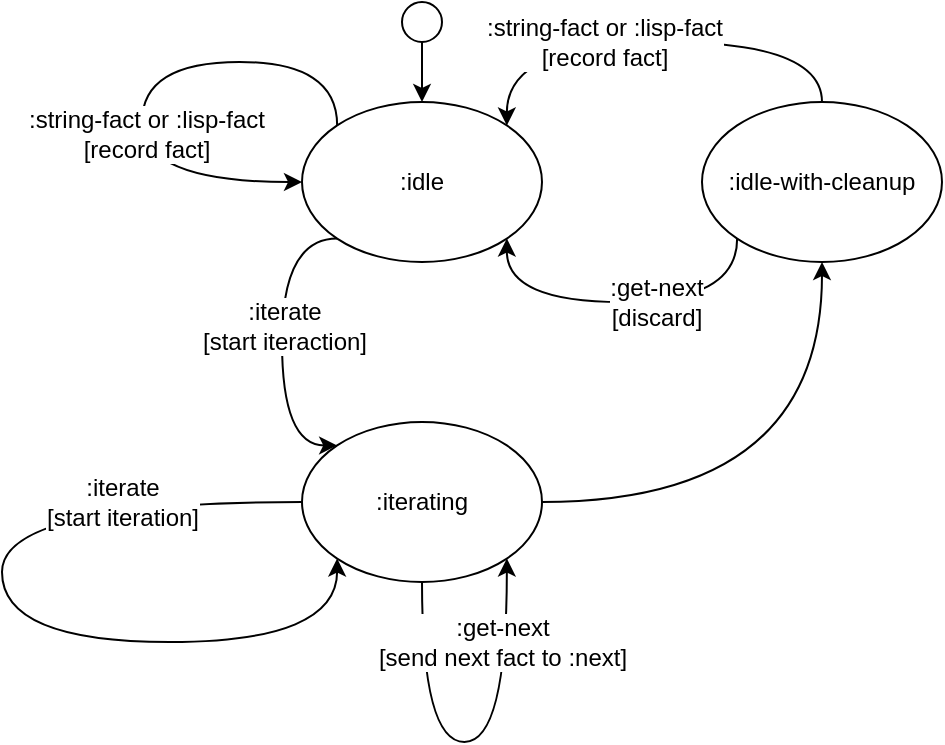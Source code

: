 <mxfile version="12.3.2" type="device" pages="1"><diagram id="jM9WiI1QJo5pal_n8znA" name="Page-1"><mxGraphModel dx="1106" dy="785" grid="1" gridSize="10" guides="1" tooltips="1" connect="1" arrows="1" fold="1" page="1" pageScale="1" pageWidth="1100" pageHeight="850" math="0" shadow="0"><root><mxCell id="0"/><mxCell id="1" parent="0"/><mxCell id="GgCRkTPqRB8wF4IBlxT6-6" style="edgeStyle=orthogonalEdgeStyle;orthogonalLoop=1;jettySize=auto;html=1;exitX=0.5;exitY=1;exitDx=0;exitDy=0;curved=1;" edge="1" parent="1" source="GgCRkTPqRB8wF4IBlxT6-1" target="GgCRkTPqRB8wF4IBlxT6-2"><mxGeometry relative="1" as="geometry"/></mxCell><mxCell id="GgCRkTPqRB8wF4IBlxT6-1" value="" style="ellipse;whiteSpace=wrap;html=1;aspect=fixed;" vertex="1" parent="1"><mxGeometry x="410" y="70" width="20" height="20" as="geometry"/></mxCell><mxCell id="GgCRkTPqRB8wF4IBlxT6-8" style="edgeStyle=orthogonalEdgeStyle;curved=1;orthogonalLoop=1;jettySize=auto;html=1;exitX=0;exitY=1;exitDx=0;exitDy=0;entryX=0;entryY=0;entryDx=0;entryDy=0;" edge="1" parent="1" source="GgCRkTPqRB8wF4IBlxT6-2" target="GgCRkTPqRB8wF4IBlxT6-3"><mxGeometry relative="1" as="geometry"><Array as="points"><mxPoint x="350" y="188"/><mxPoint x="350" y="292"/></Array></mxGeometry></mxCell><mxCell id="GgCRkTPqRB8wF4IBlxT6-11" value=":iterate&lt;br&gt;[start iteraction]" style="text;html=1;align=center;verticalAlign=middle;resizable=0;points=[];;labelBackgroundColor=#ffffff;" vertex="1" connectable="0" parent="GgCRkTPqRB8wF4IBlxT6-8"><mxGeometry x="-0.096" y="1" relative="1" as="geometry"><mxPoint as="offset"/></mxGeometry></mxCell><mxCell id="GgCRkTPqRB8wF4IBlxT6-2" value=":idle" style="ellipse;whiteSpace=wrap;html=1;" vertex="1" parent="1"><mxGeometry x="360" y="120" width="120" height="80" as="geometry"/></mxCell><mxCell id="GgCRkTPqRB8wF4IBlxT6-16" style="edgeStyle=orthogonalEdgeStyle;curved=1;orthogonalLoop=1;jettySize=auto;html=1;exitX=1;exitY=0.5;exitDx=0;exitDy=0;entryX=0.5;entryY=1;entryDx=0;entryDy=0;" edge="1" parent="1" source="GgCRkTPqRB8wF4IBlxT6-3" target="GgCRkTPqRB8wF4IBlxT6-4"><mxGeometry relative="1" as="geometry"/></mxCell><mxCell id="GgCRkTPqRB8wF4IBlxT6-3" value=":iterating" style="ellipse;whiteSpace=wrap;html=1;" vertex="1" parent="1"><mxGeometry x="360" y="280" width="120" height="80" as="geometry"/></mxCell><mxCell id="GgCRkTPqRB8wF4IBlxT6-15" style="edgeStyle=orthogonalEdgeStyle;curved=1;orthogonalLoop=1;jettySize=auto;html=1;exitX=0.5;exitY=0;exitDx=0;exitDy=0;entryX=1;entryY=0;entryDx=0;entryDy=0;" edge="1" parent="1" source="GgCRkTPqRB8wF4IBlxT6-4" target="GgCRkTPqRB8wF4IBlxT6-2"><mxGeometry relative="1" as="geometry"><Array as="points"><mxPoint x="620" y="90"/><mxPoint x="462" y="90"/></Array></mxGeometry></mxCell><mxCell id="GgCRkTPqRB8wF4IBlxT6-18" value="Text" style="text;html=1;align=center;verticalAlign=middle;resizable=0;points=[];;labelBackgroundColor=#ffffff;" vertex="1" connectable="0" parent="GgCRkTPqRB8wF4IBlxT6-15"><mxGeometry x="0.139" y="2" relative="1" as="geometry"><mxPoint as="offset"/></mxGeometry></mxCell><mxCell id="GgCRkTPqRB8wF4IBlxT6-19" value=":string-fact or :lisp-fact&lt;br&gt;[record fact]" style="text;html=1;align=center;verticalAlign=middle;resizable=0;points=[];;labelBackgroundColor=#ffffff;" vertex="1" connectable="0" parent="GgCRkTPqRB8wF4IBlxT6-15"><mxGeometry x="-0.139" y="-2" relative="1" as="geometry"><mxPoint x="-41" y="2" as="offset"/></mxGeometry></mxCell><mxCell id="GgCRkTPqRB8wF4IBlxT6-20" style="edgeStyle=orthogonalEdgeStyle;curved=1;orthogonalLoop=1;jettySize=auto;html=1;exitX=0;exitY=1;exitDx=0;exitDy=0;entryX=1;entryY=1;entryDx=0;entryDy=0;" edge="1" parent="1" source="GgCRkTPqRB8wF4IBlxT6-4" target="GgCRkTPqRB8wF4IBlxT6-2"><mxGeometry relative="1" as="geometry"><Array as="points"><mxPoint x="578" y="220"/><mxPoint x="462" y="220"/></Array></mxGeometry></mxCell><mxCell id="GgCRkTPqRB8wF4IBlxT6-21" value=":get-next&lt;br&gt;[discard]" style="text;html=1;align=center;verticalAlign=middle;resizable=0;points=[];;labelBackgroundColor=#ffffff;" vertex="1" connectable="0" parent="GgCRkTPqRB8wF4IBlxT6-20"><mxGeometry x="-0.189" relative="1" as="geometry"><mxPoint as="offset"/></mxGeometry></mxCell><mxCell id="GgCRkTPqRB8wF4IBlxT6-4" value=":idle-with-cleanup" style="ellipse;whiteSpace=wrap;html=1;" vertex="1" parent="1"><mxGeometry x="560" y="120" width="120" height="80" as="geometry"/></mxCell><mxCell id="GgCRkTPqRB8wF4IBlxT6-9" style="edgeStyle=orthogonalEdgeStyle;curved=1;orthogonalLoop=1;jettySize=auto;html=1;exitX=0;exitY=0;exitDx=0;exitDy=0;entryX=0;entryY=0.5;entryDx=0;entryDy=0;" edge="1" parent="1" source="GgCRkTPqRB8wF4IBlxT6-2" target="GgCRkTPqRB8wF4IBlxT6-2"><mxGeometry relative="1" as="geometry"><Array as="points"><mxPoint x="378" y="100"/><mxPoint x="280" y="100"/><mxPoint x="280" y="160"/></Array></mxGeometry></mxCell><mxCell id="GgCRkTPqRB8wF4IBlxT6-10" value=":string-fact or :lisp-fact&lt;br&gt;[record fact]" style="text;html=1;align=center;verticalAlign=middle;resizable=0;points=[];;labelBackgroundColor=#ffffff;" vertex="1" connectable="0" parent="GgCRkTPqRB8wF4IBlxT6-9"><mxGeometry x="0.23" y="2" relative="1" as="geometry"><mxPoint as="offset"/></mxGeometry></mxCell><mxCell id="GgCRkTPqRB8wF4IBlxT6-13" style="edgeStyle=orthogonalEdgeStyle;curved=1;orthogonalLoop=1;jettySize=auto;html=1;exitX=0;exitY=0.5;exitDx=0;exitDy=0;entryX=0;entryY=1;entryDx=0;entryDy=0;" edge="1" parent="1" source="GgCRkTPqRB8wF4IBlxT6-3" target="GgCRkTPqRB8wF4IBlxT6-3"><mxGeometry relative="1" as="geometry"><Array as="points"><mxPoint x="210" y="320"/><mxPoint x="210" y="390"/><mxPoint x="378" y="390"/></Array></mxGeometry></mxCell><mxCell id="GgCRkTPqRB8wF4IBlxT6-14" value=":iterate&lt;br&gt;[start iteration]" style="text;html=1;align=center;verticalAlign=middle;resizable=0;points=[];;labelBackgroundColor=#ffffff;" vertex="1" connectable="0" parent="GgCRkTPqRB8wF4IBlxT6-13"><mxGeometry x="-0.006" y="39" relative="1" as="geometry"><mxPoint x="21" y="-64" as="offset"/></mxGeometry></mxCell><mxCell id="GgCRkTPqRB8wF4IBlxT6-22" style="edgeStyle=orthogonalEdgeStyle;curved=1;orthogonalLoop=1;jettySize=auto;html=1;exitX=0.5;exitY=1;exitDx=0;exitDy=0;entryX=1;entryY=1;entryDx=0;entryDy=0;" edge="1" parent="1" source="GgCRkTPqRB8wF4IBlxT6-3" target="GgCRkTPqRB8wF4IBlxT6-3"><mxGeometry relative="1" as="geometry"><Array as="points"><mxPoint x="420" y="440"/><mxPoint x="462" y="440"/></Array></mxGeometry></mxCell><mxCell id="GgCRkTPqRB8wF4IBlxT6-23" value=":get-next&lt;br&gt;[send next fact to :next]" style="text;html=1;align=center;verticalAlign=middle;resizable=0;points=[];;labelBackgroundColor=#ffffff;" vertex="1" connectable="0" parent="GgCRkTPqRB8wF4IBlxT6-22"><mxGeometry x="0.065" y="19" relative="1" as="geometry"><mxPoint x="6" y="-31" as="offset"/></mxGeometry></mxCell></root></mxGraphModel></diagram></mxfile>